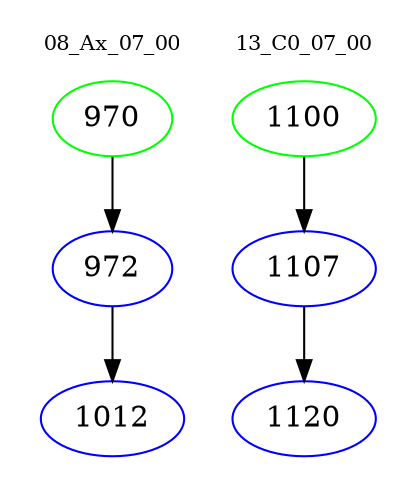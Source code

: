 digraph{
subgraph cluster_0 {
color = white
label = "08_Ax_07_00";
fontsize=10;
T0_970 [label="970", color="green"]
T0_970 -> T0_972 [color="black"]
T0_972 [label="972", color="blue"]
T0_972 -> T0_1012 [color="black"]
T0_1012 [label="1012", color="blue"]
}
subgraph cluster_1 {
color = white
label = "13_C0_07_00";
fontsize=10;
T1_1100 [label="1100", color="green"]
T1_1100 -> T1_1107 [color="black"]
T1_1107 [label="1107", color="blue"]
T1_1107 -> T1_1120 [color="black"]
T1_1120 [label="1120", color="blue"]
}
}

